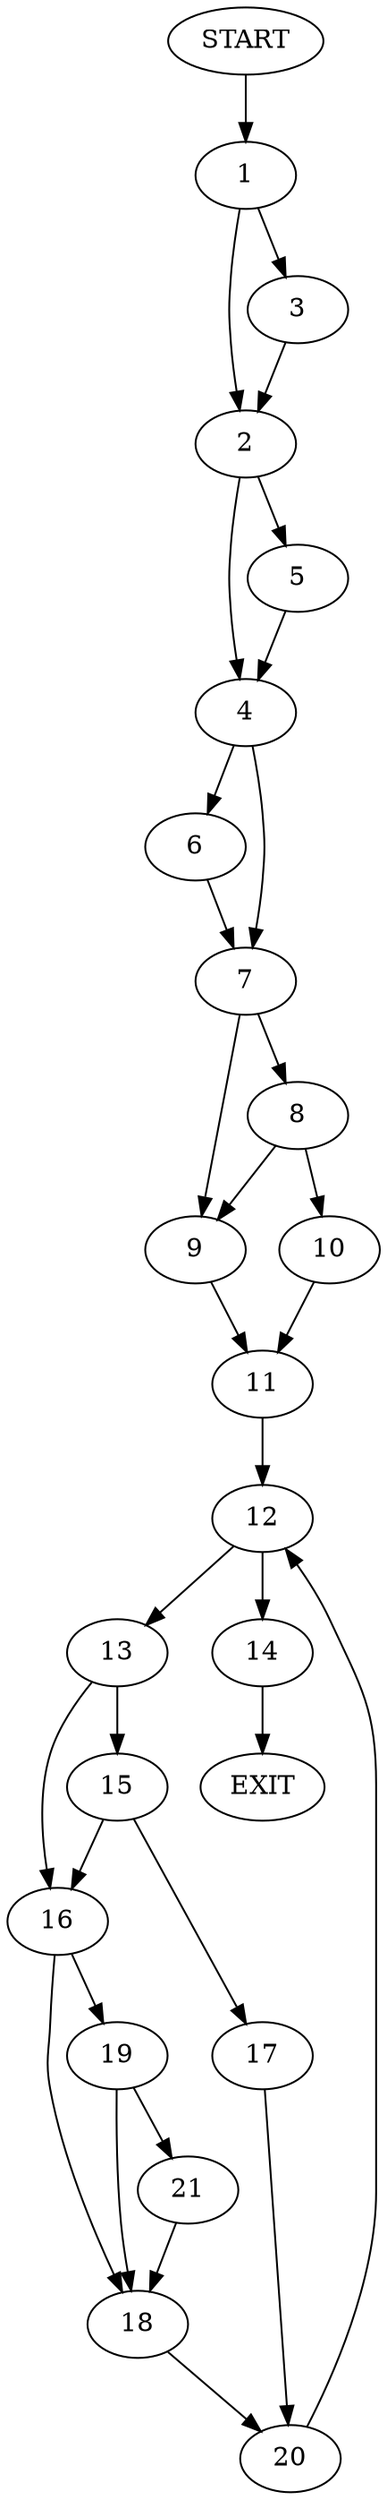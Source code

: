 digraph {
0 [label="START"]
22 [label="EXIT"]
0 -> 1
1 -> 2
1 -> 3
3 -> 2
2 -> 4
2 -> 5
5 -> 4
4 -> 6
4 -> 7
6 -> 7
7 -> 8
7 -> 9
8 -> 10
8 -> 9
9 -> 11
10 -> 11
11 -> 12
12 -> 13
12 -> 14
14 -> 22
13 -> 15
13 -> 16
15 -> 16
15 -> 17
16 -> 18
16 -> 19
17 -> 20
20 -> 12
19 -> 21
19 -> 18
18 -> 20
21 -> 18
}

